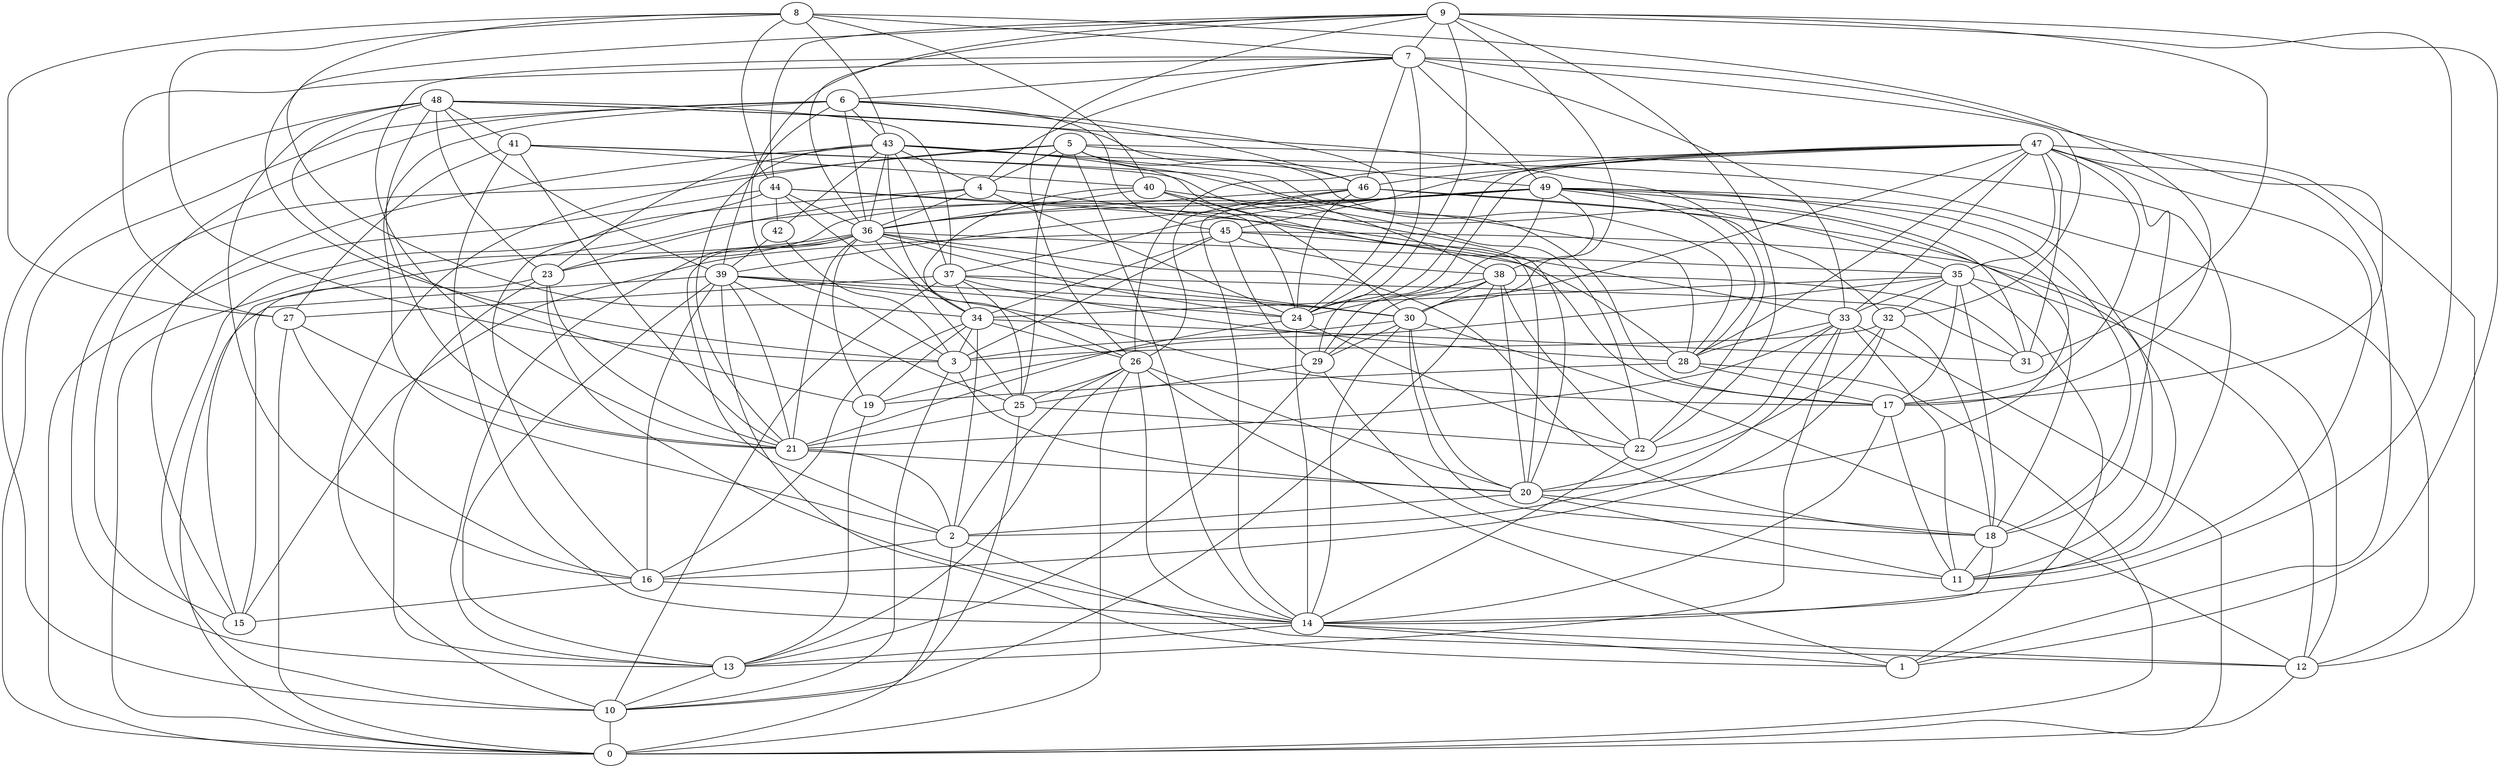digraph GG_graph {

subgraph G_graph {
edge [color = black]
"13" -> "10" [dir = none]
"29" -> "11" [dir = none]
"29" -> "13" [dir = none]
"9" -> "24" [dir = none]
"9" -> "1" [dir = none]
"9" -> "3" [dir = none]
"9" -> "44" [dir = none]
"9" -> "39" [dir = none]
"18" -> "14" [dir = none]
"18" -> "11" [dir = none]
"22" -> "14" [dir = none]
"8" -> "3" [dir = none]
"8" -> "40" [dir = none]
"8" -> "27" [dir = none]
"8" -> "7" [dir = none]
"42" -> "3" [dir = none]
"42" -> "39" [dir = none]
"49" -> "15" [dir = none]
"49" -> "36" [dir = none]
"49" -> "37" [dir = none]
"49" -> "11" [dir = none]
"49" -> "20" [dir = none]
"49" -> "35" [dir = none]
"49" -> "18" [dir = none]
"49" -> "38" [dir = none]
"5" -> "38" [dir = none]
"5" -> "10" [dir = none]
"5" -> "28" [dir = none]
"5" -> "49" [dir = none]
"35" -> "17" [dir = none]
"35" -> "33" [dir = none]
"35" -> "1" [dir = none]
"35" -> "34" [dir = none]
"37" -> "10" [dir = none]
"37" -> "25" [dir = none]
"37" -> "31" [dir = none]
"37" -> "27" [dir = none]
"37" -> "28" [dir = none]
"33" -> "2" [dir = none]
"33" -> "13" [dir = none]
"38" -> "20" [dir = none]
"38" -> "10" [dir = none]
"38" -> "31" [dir = none]
"24" -> "22" [dir = none]
"24" -> "14" [dir = none]
"16" -> "15" [dir = none]
"47" -> "26" [dir = none]
"47" -> "29" [dir = none]
"47" -> "31" [dir = none]
"47" -> "28" [dir = none]
"47" -> "33" [dir = none]
"47" -> "46" [dir = none]
"47" -> "11" [dir = none]
"47" -> "24" [dir = none]
"47" -> "18" [dir = none]
"43" -> "26" [dir = none]
"43" -> "15" [dir = none]
"43" -> "36" [dir = none]
"43" -> "30" [dir = none]
"43" -> "4" [dir = none]
"43" -> "12" [dir = none]
"43" -> "37" [dir = none]
"36" -> "0" [dir = none]
"36" -> "19" [dir = none]
"36" -> "24" [dir = none]
"36" -> "21" [dir = none]
"36" -> "2" [dir = none]
"36" -> "18" [dir = none]
"36" -> "13" [dir = none]
"36" -> "30" [dir = none]
"36" -> "25" [dir = none]
"4" -> "10" [dir = none]
"4" -> "24" [dir = none]
"4" -> "17" [dir = none]
"20" -> "18" [dir = none]
"20" -> "2" [dir = none]
"10" -> "0" [dir = none]
"7" -> "17" [dir = none]
"7" -> "27" [dir = none]
"7" -> "24" [dir = none]
"7" -> "21" [dir = none]
"7" -> "49" [dir = none]
"7" -> "33" [dir = none]
"7" -> "6" [dir = none]
"7" -> "32" [dir = none]
"46" -> "14" [dir = none]
"46" -> "36" [dir = none]
"46" -> "32" [dir = none]
"48" -> "21" [dir = none]
"48" -> "37" [dir = none]
"48" -> "10" [dir = none]
"48" -> "19" [dir = none]
"48" -> "46" [dir = none]
"48" -> "41" [dir = none]
"19" -> "13" [dir = none]
"28" -> "19" [dir = none]
"28" -> "17" [dir = none]
"28" -> "0" [dir = none]
"41" -> "40" [dir = none]
"41" -> "21" [dir = none]
"41" -> "28" [dir = none]
"41" -> "27" [dir = none]
"40" -> "22" [dir = none]
"40" -> "36" [dir = none]
"40" -> "20" [dir = none]
"39" -> "13" [dir = none]
"39" -> "1" [dir = none]
"39" -> "30" [dir = none]
"39" -> "21" [dir = none]
"39" -> "24" [dir = none]
"39" -> "16" [dir = none]
"39" -> "0" [dir = none]
"44" -> "42" [dir = none]
"44" -> "11" [dir = none]
"44" -> "36" [dir = none]
"44" -> "34" [dir = none]
"44" -> "0" [dir = none]
"44" -> "16" [dir = none]
"44" -> "33" [dir = none]
"23" -> "13" [dir = none]
"23" -> "21" [dir = none]
"23" -> "15" [dir = none]
"34" -> "3" [dir = none]
"34" -> "19" [dir = none]
"34" -> "26" [dir = none]
"14" -> "12" [dir = none]
"14" -> "1" [dir = none]
"32" -> "20" [dir = none]
"32" -> "3" [dir = none]
"26" -> "14" [dir = none]
"26" -> "20" [dir = none]
"30" -> "12" [dir = none]
"30" -> "29" [dir = none]
"30" -> "20" [dir = none]
"30" -> "14" [dir = none]
"45" -> "15" [dir = none]
"45" -> "29" [dir = none]
"45" -> "38" [dir = none]
"6" -> "46" [dir = none]
"6" -> "43" [dir = none]
"6" -> "45" [dir = none]
"6" -> "2" [dir = none]
"6" -> "3" [dir = none]
"3" -> "10" [dir = none]
"3" -> "20" [dir = none]
"25" -> "10" [dir = none]
"2" -> "16" [dir = none]
"5" -> "13" [dir = none]
"21" -> "2" [dir = none]
"40" -> "34" [dir = none]
"29" -> "25" [dir = none]
"45" -> "34" [dir = none]
"12" -> "0" [dir = none]
"46" -> "26" [dir = none]
"4" -> "23" [dir = none]
"35" -> "12" [dir = none]
"36" -> "23" [dir = none]
"48" -> "39" [dir = none]
"47" -> "35" [dir = none]
"34" -> "16" [dir = none]
"6" -> "36" [dir = none]
"8" -> "43" [dir = none]
"39" -> "17" [dir = none]
"45" -> "12" [dir = none]
"26" -> "2" [dir = none]
"46" -> "24" [dir = none]
"9" -> "22" [dir = none]
"36" -> "35" [dir = none]
"33" -> "21" [dir = none]
"17" -> "14" [dir = none]
"43" -> "17" [dir = none]
"37" -> "34" [dir = none]
"45" -> "28" [dir = none]
"40" -> "24" [dir = none]
"33" -> "0" [dir = none]
"49" -> "23" [dir = none]
"49" -> "28" [dir = none]
"8" -> "44" [dir = none]
"21" -> "20" [dir = none]
"6" -> "24" [dir = none]
"27" -> "0" [dir = none]
"47" -> "30" [dir = none]
"45" -> "3" [dir = none]
"47" -> "45" [dir = none]
"48" -> "23" [dir = none]
"30" -> "18" [dir = none]
"2" -> "0" [dir = none]
"9" -> "26" [dir = none]
"49" -> "31" [dir = none]
"34" -> "31" [dir = none]
"48" -> "16" [dir = none]
"46" -> "18" [dir = none]
"35" -> "19" [dir = none]
"9" -> "31" [dir = none]
"32" -> "16" [dir = none]
"35" -> "18" [dir = none]
"25" -> "21" [dir = none]
"5" -> "11" [dir = none]
"26" -> "25" [dir = none]
"38" -> "29" [dir = none]
"6" -> "0" [dir = none]
"43" -> "23" [dir = none]
"26" -> "0" [dir = none]
"47" -> "12" [dir = none]
"48" -> "22" [dir = none]
"27" -> "16" [dir = none]
"6" -> "15" [dir = none]
"5" -> "4" [dir = none]
"33" -> "11" [dir = none]
"26" -> "13" [dir = none]
"17" -> "11" [dir = none]
"47" -> "17" [dir = none]
"14" -> "13" [dir = none]
"41" -> "14" [dir = none]
"7" -> "46" [dir = none]
"20" -> "11" [dir = none]
"16" -> "14" [dir = none]
"49" -> "39" [dir = none]
"32" -> "18" [dir = none]
"7" -> "4" [dir = none]
"37" -> "30" [dir = none]
"47" -> "1" [dir = none]
"8" -> "34" [dir = none]
"49" -> "29" [dir = none]
"34" -> "2" [dir = none]
"23" -> "14" [dir = none]
"43" -> "21" [dir = none]
"33" -> "28" [dir = none]
"8" -> "17" [dir = none]
"26" -> "1" [dir = none]
"43" -> "42" [dir = none]
"24" -> "21" [dir = none]
"30" -> "3" [dir = none]
"4" -> "36" [dir = none]
"38" -> "22" [dir = none]
"9" -> "36" [dir = none]
"33" -> "22" [dir = none]
"9" -> "7" [dir = none]
"9" -> "14" [dir = none]
"5" -> "14" [dir = none]
"2" -> "12" [dir = none]
"25" -> "22" [dir = none]
"41" -> "20" [dir = none]
"5" -> "25" [dir = none]
"38" -> "24" [dir = none]
"35" -> "32" [dir = none]
"9" -> "30" [dir = none]
"27" -> "21" [dir = none]
"39" -> "25" [dir = none]
"38" -> "30" [dir = none]
}

}

